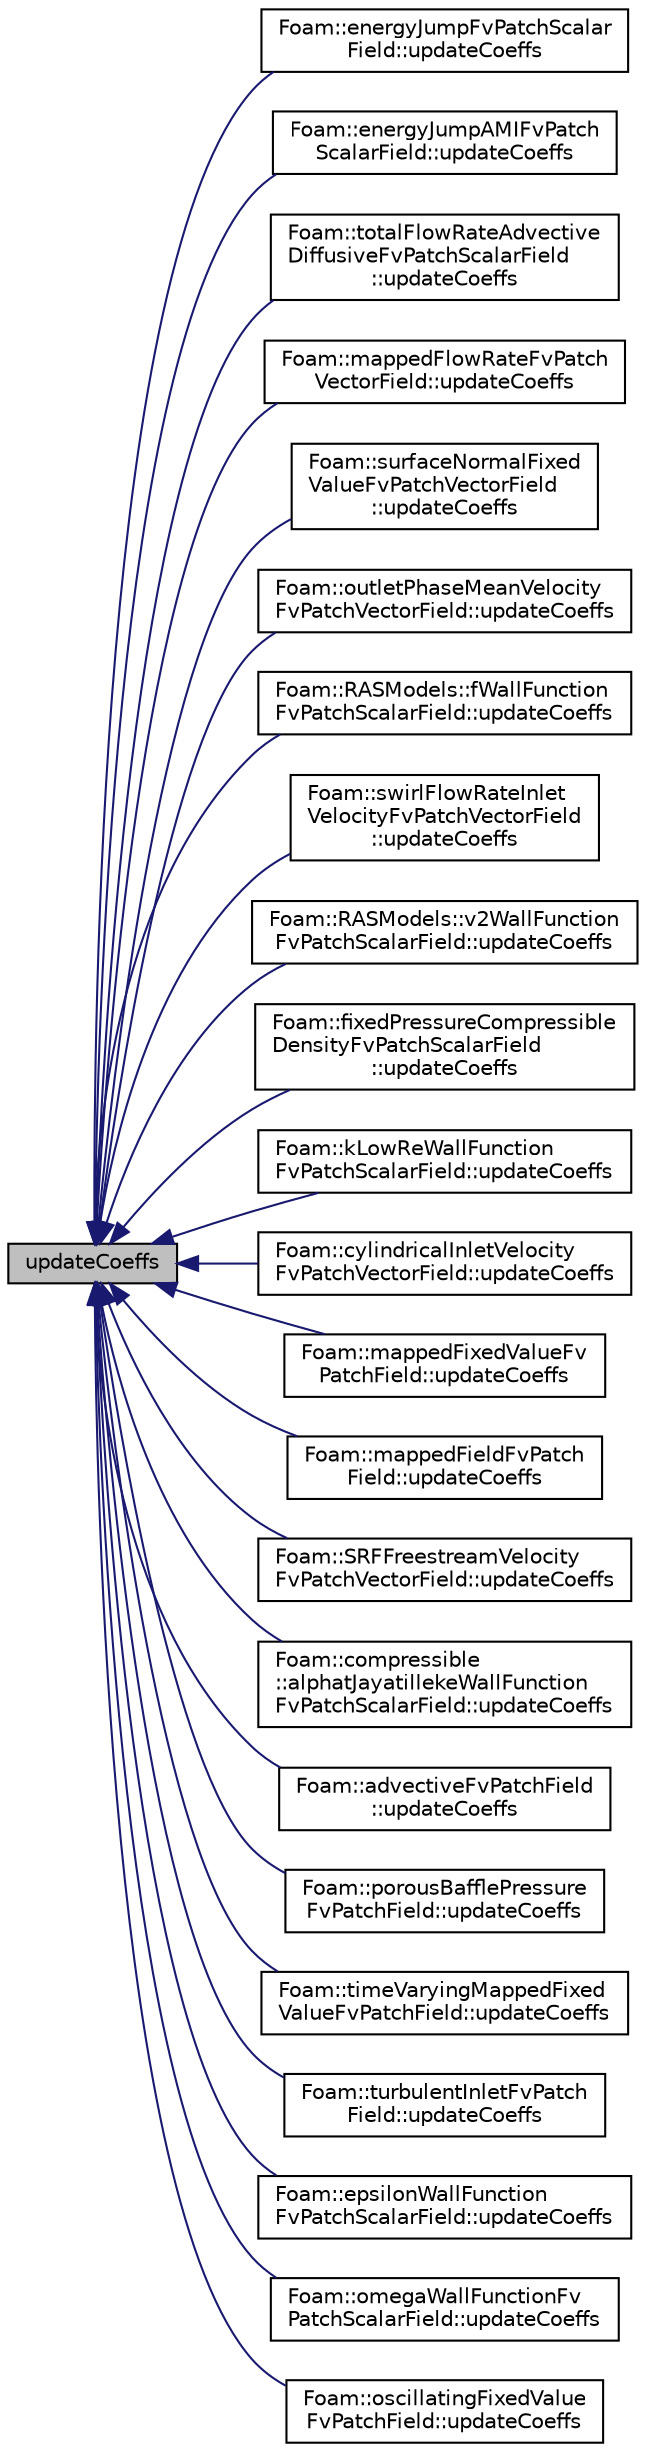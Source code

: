 digraph "updateCoeffs"
{
  bgcolor="transparent";
  edge [fontname="Helvetica",fontsize="10",labelfontname="Helvetica",labelfontsize="10"];
  node [fontname="Helvetica",fontsize="10",shape=record];
  rankdir="LR";
  Node1 [label="updateCoeffs",height=0.2,width=0.4,color="black", fillcolor="grey75", style="filled", fontcolor="black"];
  Node1 -> Node2 [dir="back",color="midnightblue",fontsize="10",style="solid",fontname="Helvetica"];
  Node2 [label="Foam::energyJumpFvPatchScalar\lField::updateCoeffs",height=0.2,width=0.4,color="black",URL="$a00628.html#a7e24eafac629d3733181cd942d4c902f",tooltip="Update the coefficients. "];
  Node1 -> Node3 [dir="back",color="midnightblue",fontsize="10",style="solid",fontname="Helvetica"];
  Node3 [label="Foam::energyJumpAMIFvPatch\lScalarField::updateCoeffs",height=0.2,width=0.4,color="black",URL="$a00627.html#a7e24eafac629d3733181cd942d4c902f",tooltip="Update the coefficients. "];
  Node1 -> Node4 [dir="back",color="midnightblue",fontsize="10",style="solid",fontname="Helvetica"];
  Node4 [label="Foam::totalFlowRateAdvective\lDiffusiveFvPatchScalarField\l::updateCoeffs",height=0.2,width=0.4,color="black",URL="$a02626.html#a7e24eafac629d3733181cd942d4c902f",tooltip="Update the coefficients associated with the patch field. "];
  Node1 -> Node5 [dir="back",color="midnightblue",fontsize="10",style="solid",fontname="Helvetica"];
  Node5 [label="Foam::mappedFlowRateFvPatch\lVectorField::updateCoeffs",height=0.2,width=0.4,color="black",URL="$a01409.html#a7e24eafac629d3733181cd942d4c902f",tooltip="Update the coefficients associated with the patch field. "];
  Node1 -> Node6 [dir="back",color="midnightblue",fontsize="10",style="solid",fontname="Helvetica"];
  Node6 [label="Foam::surfaceNormalFixed\lValueFvPatchVectorField\l::updateCoeffs",height=0.2,width=0.4,color="black",URL="$a02476.html#a7e24eafac629d3733181cd942d4c902f",tooltip="Update the coefficients associated with the patch field. "];
  Node1 -> Node7 [dir="back",color="midnightblue",fontsize="10",style="solid",fontname="Helvetica"];
  Node7 [label="Foam::outletPhaseMeanVelocity\lFvPatchVectorField::updateCoeffs",height=0.2,width=0.4,color="black",URL="$a01739.html#a7e24eafac629d3733181cd942d4c902f",tooltip="Update the coefficients associated with the patch field. "];
  Node1 -> Node8 [dir="back",color="midnightblue",fontsize="10",style="solid",fontname="Helvetica"];
  Node8 [label="Foam::RASModels::fWallFunction\lFvPatchScalarField::updateCoeffs",height=0.2,width=0.4,color="black",URL="$a00887.html#a7e24eafac629d3733181cd942d4c902f",tooltip="Update the coefficients associated with the patch field. "];
  Node1 -> Node9 [dir="back",color="midnightblue",fontsize="10",style="solid",fontname="Helvetica"];
  Node9 [label="Foam::swirlFlowRateInlet\lVelocityFvPatchVectorField\l::updateCoeffs",height=0.2,width=0.4,color="black",URL="$a02503.html#a7e24eafac629d3733181cd942d4c902f",tooltip="Update the coefficients associated with the patch field. "];
  Node1 -> Node10 [dir="back",color="midnightblue",fontsize="10",style="solid",fontname="Helvetica"];
  Node10 [label="Foam::RASModels::v2WallFunction\lFvPatchScalarField::updateCoeffs",height=0.2,width=0.4,color="black",URL="$a02763.html#a7e24eafac629d3733181cd942d4c902f",tooltip="Update the coefficients associated with the patch field. "];
  Node1 -> Node11 [dir="back",color="midnightblue",fontsize="10",style="solid",fontname="Helvetica"];
  Node11 [label="Foam::fixedPressureCompressible\lDensityFvPatchScalarField\l::updateCoeffs",height=0.2,width=0.4,color="black",URL="$a00823.html#a7e24eafac629d3733181cd942d4c902f",tooltip="Update the coefficients associated with the patch field. "];
  Node1 -> Node12 [dir="back",color="midnightblue",fontsize="10",style="solid",fontname="Helvetica"];
  Node12 [label="Foam::kLowReWallFunction\lFvPatchScalarField::updateCoeffs",height=0.2,width=0.4,color="black",URL="$a01233.html#a7e24eafac629d3733181cd942d4c902f",tooltip="Update the coefficients associated with the patch field. "];
  Node1 -> Node13 [dir="back",color="midnightblue",fontsize="10",style="solid",fontname="Helvetica"];
  Node13 [label="Foam::cylindricalInletVelocity\lFvPatchVectorField::updateCoeffs",height=0.2,width=0.4,color="black",URL="$a00490.html#a7e24eafac629d3733181cd942d4c902f",tooltip="Update the coefficients associated with the patch field. "];
  Node1 -> Node14 [dir="back",color="midnightblue",fontsize="10",style="solid",fontname="Helvetica"];
  Node14 [label="Foam::mappedFixedValueFv\lPatchField::updateCoeffs",height=0.2,width=0.4,color="black",URL="$a01408.html#a7e24eafac629d3733181cd942d4c902f",tooltip="Update the coefficients associated with the patch field. "];
  Node1 -> Node15 [dir="back",color="midnightblue",fontsize="10",style="solid",fontname="Helvetica"];
  Node15 [label="Foam::mappedFieldFvPatch\lField::updateCoeffs",height=0.2,width=0.4,color="black",URL="$a01405.html#a7e24eafac629d3733181cd942d4c902f",tooltip="Update the coefficients associated with the patch field. "];
  Node1 -> Node16 [dir="back",color="midnightblue",fontsize="10",style="solid",fontname="Helvetica"];
  Node16 [label="Foam::SRFFreestreamVelocity\lFvPatchVectorField::updateCoeffs",height=0.2,width=0.4,color="black",URL="$a02402.html#a7e24eafac629d3733181cd942d4c902f",tooltip="Update the coefficients associated with the patch field. "];
  Node1 -> Node17 [dir="back",color="midnightblue",fontsize="10",style="solid",fontname="Helvetica"];
  Node17 [label="Foam::compressible\l::alphatJayatillekeWallFunction\lFvPatchScalarField::updateCoeffs",height=0.2,width=0.4,color="black",URL="$a00041.html#a7e24eafac629d3733181cd942d4c902f",tooltip="Update the coefficients associated with the patch field. "];
  Node1 -> Node18 [dir="back",color="midnightblue",fontsize="10",style="solid",fontname="Helvetica"];
  Node18 [label="Foam::advectiveFvPatchField\l::updateCoeffs",height=0.2,width=0.4,color="black",URL="$a00033.html#a7e24eafac629d3733181cd942d4c902f",tooltip="Update the coefficients associated with the patch field. "];
  Node1 -> Node19 [dir="back",color="midnightblue",fontsize="10",style="solid",fontname="Helvetica"];
  Node19 [label="Foam::porousBafflePressure\lFvPatchField::updateCoeffs",height=0.2,width=0.4,color="black",URL="$a01930.html#a7e24eafac629d3733181cd942d4c902f",tooltip="Update the coefficients associated with the patch field. "];
  Node1 -> Node20 [dir="back",color="midnightblue",fontsize="10",style="solid",fontname="Helvetica"];
  Node20 [label="Foam::timeVaryingMappedFixed\lValueFvPatchField::updateCoeffs",height=0.2,width=0.4,color="black",URL="$a02605.html#a7e24eafac629d3733181cd942d4c902f",tooltip="Update the coefficients associated with the patch field. "];
  Node1 -> Node21 [dir="back",color="midnightblue",fontsize="10",style="solid",fontname="Helvetica"];
  Node21 [label="Foam::turbulentInletFvPatch\lField::updateCoeffs",height=0.2,width=0.4,color="black",URL="$a02689.html#a7e24eafac629d3733181cd942d4c902f",tooltip="Update the coefficients associated with the patch field. "];
  Node1 -> Node22 [dir="back",color="midnightblue",fontsize="10",style="solid",fontname="Helvetica"];
  Node22 [label="Foam::epsilonWallFunction\lFvPatchScalarField::updateCoeffs",height=0.2,width=0.4,color="black",URL="$a00656.html#a7e24eafac629d3733181cd942d4c902f",tooltip="Update the coefficients associated with the patch field. "];
  Node1 -> Node23 [dir="back",color="midnightblue",fontsize="10",style="solid",fontname="Helvetica"];
  Node23 [label="Foam::omegaWallFunctionFv\lPatchScalarField::updateCoeffs",height=0.2,width=0.4,color="black",URL="$a01696.html#a7e24eafac629d3733181cd942d4c902f",tooltip="Update the coefficients associated with the patch field. "];
  Node1 -> Node24 [dir="back",color="midnightblue",fontsize="10",style="solid",fontname="Helvetica"];
  Node24 [label="Foam::oscillatingFixedValue\lFvPatchField::updateCoeffs",height=0.2,width=0.4,color="black",URL="$a01717.html#a7e24eafac629d3733181cd942d4c902f",tooltip="Update the coefficients associated with the patch field. "];
}
